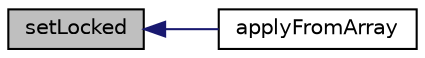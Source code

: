 digraph "setLocked"
{
  edge [fontname="Helvetica",fontsize="10",labelfontname="Helvetica",labelfontsize="10"];
  node [fontname="Helvetica",fontsize="10",shape=record];
  rankdir="LR";
  Node38 [label="setLocked",height=0.2,width=0.4,color="black", fillcolor="grey75", style="filled", fontcolor="black"];
  Node38 -> Node39 [dir="back",color="midnightblue",fontsize="10",style="solid",fontname="Helvetica"];
  Node39 [label="applyFromArray",height=0.2,width=0.4,color="black", fillcolor="white", style="filled",URL="$class_p_h_p_excel___style___protection.html#adf38c8e6ab006ca15f50964882386acf"];
}
